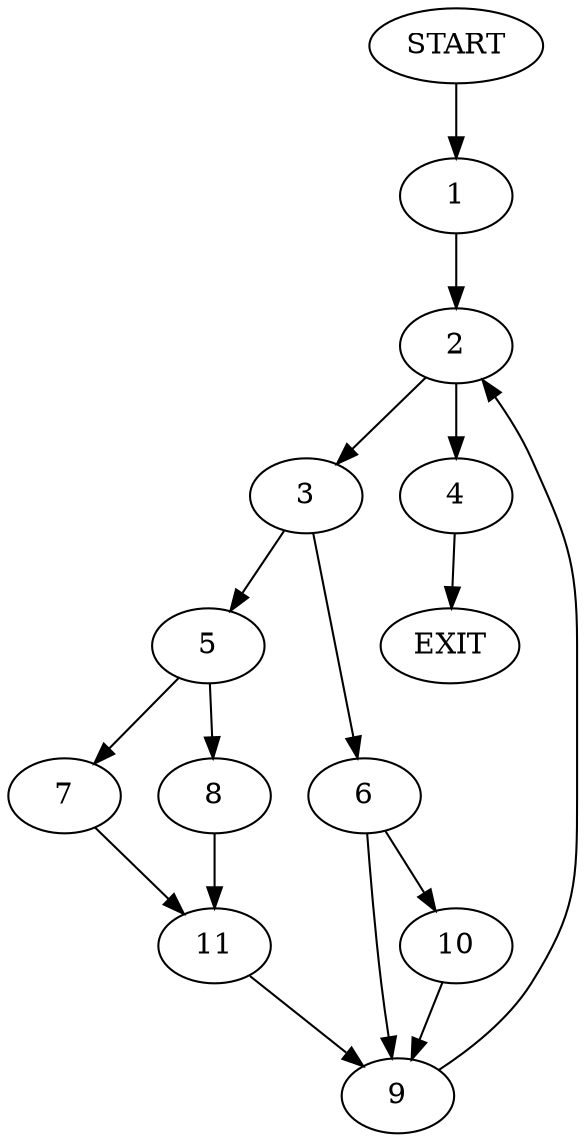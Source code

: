 digraph {
0 [label="START"]
12 [label="EXIT"]
0 -> 1
1 -> 2
2 -> 3
2 -> 4
3 -> 5
3 -> 6
4 -> 12
5 -> 7
5 -> 8
6 -> 9
6 -> 10
7 -> 11
8 -> 11
11 -> 9
9 -> 2
10 -> 9
}
